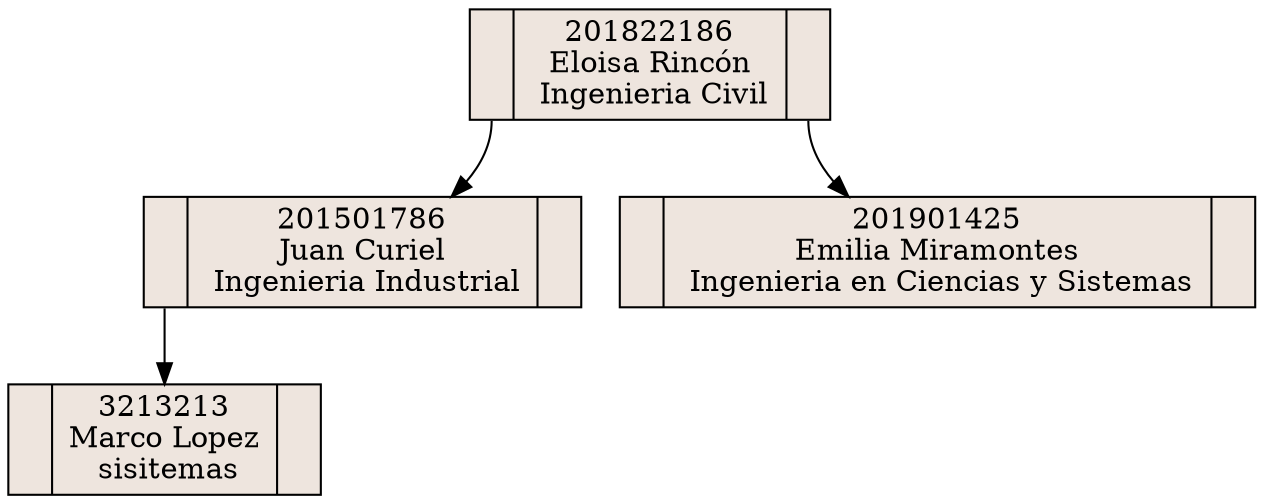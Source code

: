 digraph grafica{
rankdir=TB;
node [shape = record, style=filled, fillcolor=seashell2];
nodo201822186 [ label ="<C0>|201822186\nEloisa Rincón\n Ingenieria Civil|<C1>"];
nodo201501786 [ label ="<C0>|201501786\nJuan Curiel\n Ingenieria Industrial|<C1>"];
nodo3213213 [ label ="<C0>|3213213\nMarco Lopez\n sisitemas|<C1>"];
nodo201501786:C0->nodo3213213
nodo201822186:C0->nodo201501786
nodo201901425 [ label ="<C0>|201901425\nEmilia Miramontes\n Ingenieria en Ciencias y Sistemas|<C1>"];
nodo201822186:C1->nodo201901425
}

